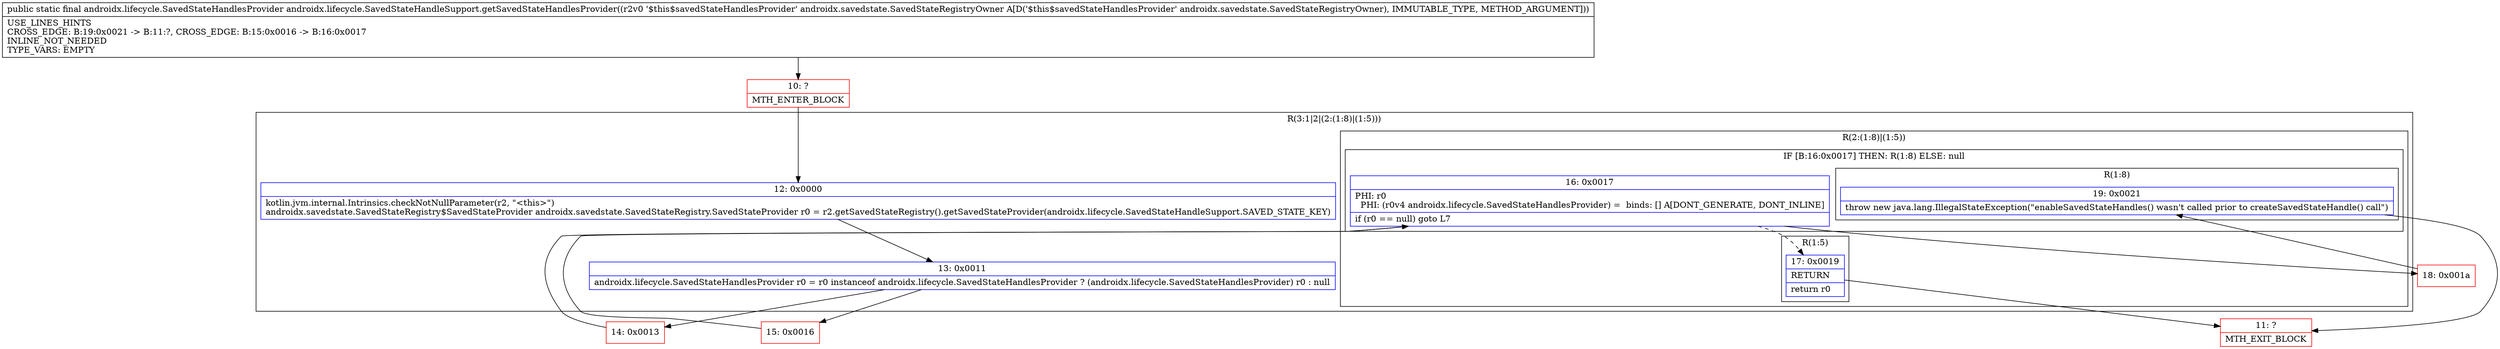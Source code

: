 digraph "CFG forandroidx.lifecycle.SavedStateHandleSupport.getSavedStateHandlesProvider(Landroidx\/savedstate\/SavedStateRegistryOwner;)Landroidx\/lifecycle\/SavedStateHandlesProvider;" {
subgraph cluster_Region_332232450 {
label = "R(3:1|2|(2:(1:8)|(1:5)))";
node [shape=record,color=blue];
Node_12 [shape=record,label="{12\:\ 0x0000|kotlin.jvm.internal.Intrinsics.checkNotNullParameter(r2, \"\<this\>\")\landroidx.savedstate.SavedStateRegistry$SavedStateProvider androidx.savedstate.SavedStateRegistry.SavedStateProvider r0 = r2.getSavedStateRegistry().getSavedStateProvider(androidx.lifecycle.SavedStateHandleSupport.SAVED_STATE_KEY)\l}"];
Node_13 [shape=record,label="{13\:\ 0x0011|androidx.lifecycle.SavedStateHandlesProvider r0 = r0 instanceof androidx.lifecycle.SavedStateHandlesProvider ? (androidx.lifecycle.SavedStateHandlesProvider) r0 : null\l}"];
subgraph cluster_Region_1083703017 {
label = "R(2:(1:8)|(1:5))";
node [shape=record,color=blue];
subgraph cluster_IfRegion_1056602661 {
label = "IF [B:16:0x0017] THEN: R(1:8) ELSE: null";
node [shape=record,color=blue];
Node_16 [shape=record,label="{16\:\ 0x0017|PHI: r0 \l  PHI: (r0v4 androidx.lifecycle.SavedStateHandlesProvider) =  binds: [] A[DONT_GENERATE, DONT_INLINE]\l|if (r0 == null) goto L7\l}"];
subgraph cluster_Region_1564711333 {
label = "R(1:8)";
node [shape=record,color=blue];
Node_19 [shape=record,label="{19\:\ 0x0021|throw new java.lang.IllegalStateException(\"enableSavedStateHandles() wasn't called prior to createSavedStateHandle() call\")\l}"];
}
}
subgraph cluster_Region_91629558 {
label = "R(1:5)";
node [shape=record,color=blue];
Node_17 [shape=record,label="{17\:\ 0x0019|RETURN\l|return r0\l}"];
}
}
}
Node_10 [shape=record,color=red,label="{10\:\ ?|MTH_ENTER_BLOCK\l}"];
Node_14 [shape=record,color=red,label="{14\:\ 0x0013}"];
Node_11 [shape=record,color=red,label="{11\:\ ?|MTH_EXIT_BLOCK\l}"];
Node_18 [shape=record,color=red,label="{18\:\ 0x001a}"];
Node_15 [shape=record,color=red,label="{15\:\ 0x0016}"];
MethodNode[shape=record,label="{public static final androidx.lifecycle.SavedStateHandlesProvider androidx.lifecycle.SavedStateHandleSupport.getSavedStateHandlesProvider((r2v0 '$this$savedStateHandlesProvider' androidx.savedstate.SavedStateRegistryOwner A[D('$this$savedStateHandlesProvider' androidx.savedstate.SavedStateRegistryOwner), IMMUTABLE_TYPE, METHOD_ARGUMENT]))  | USE_LINES_HINTS\lCROSS_EDGE: B:19:0x0021 \-\> B:11:?, CROSS_EDGE: B:15:0x0016 \-\> B:16:0x0017\lINLINE_NOT_NEEDED\lTYPE_VARS: EMPTY\l}"];
MethodNode -> Node_10;Node_12 -> Node_13;
Node_13 -> Node_14;
Node_13 -> Node_15;
Node_16 -> Node_17[style=dashed];
Node_16 -> Node_18;
Node_19 -> Node_11;
Node_17 -> Node_11;
Node_10 -> Node_12;
Node_14 -> Node_16;
Node_18 -> Node_19;
Node_15 -> Node_16;
}

